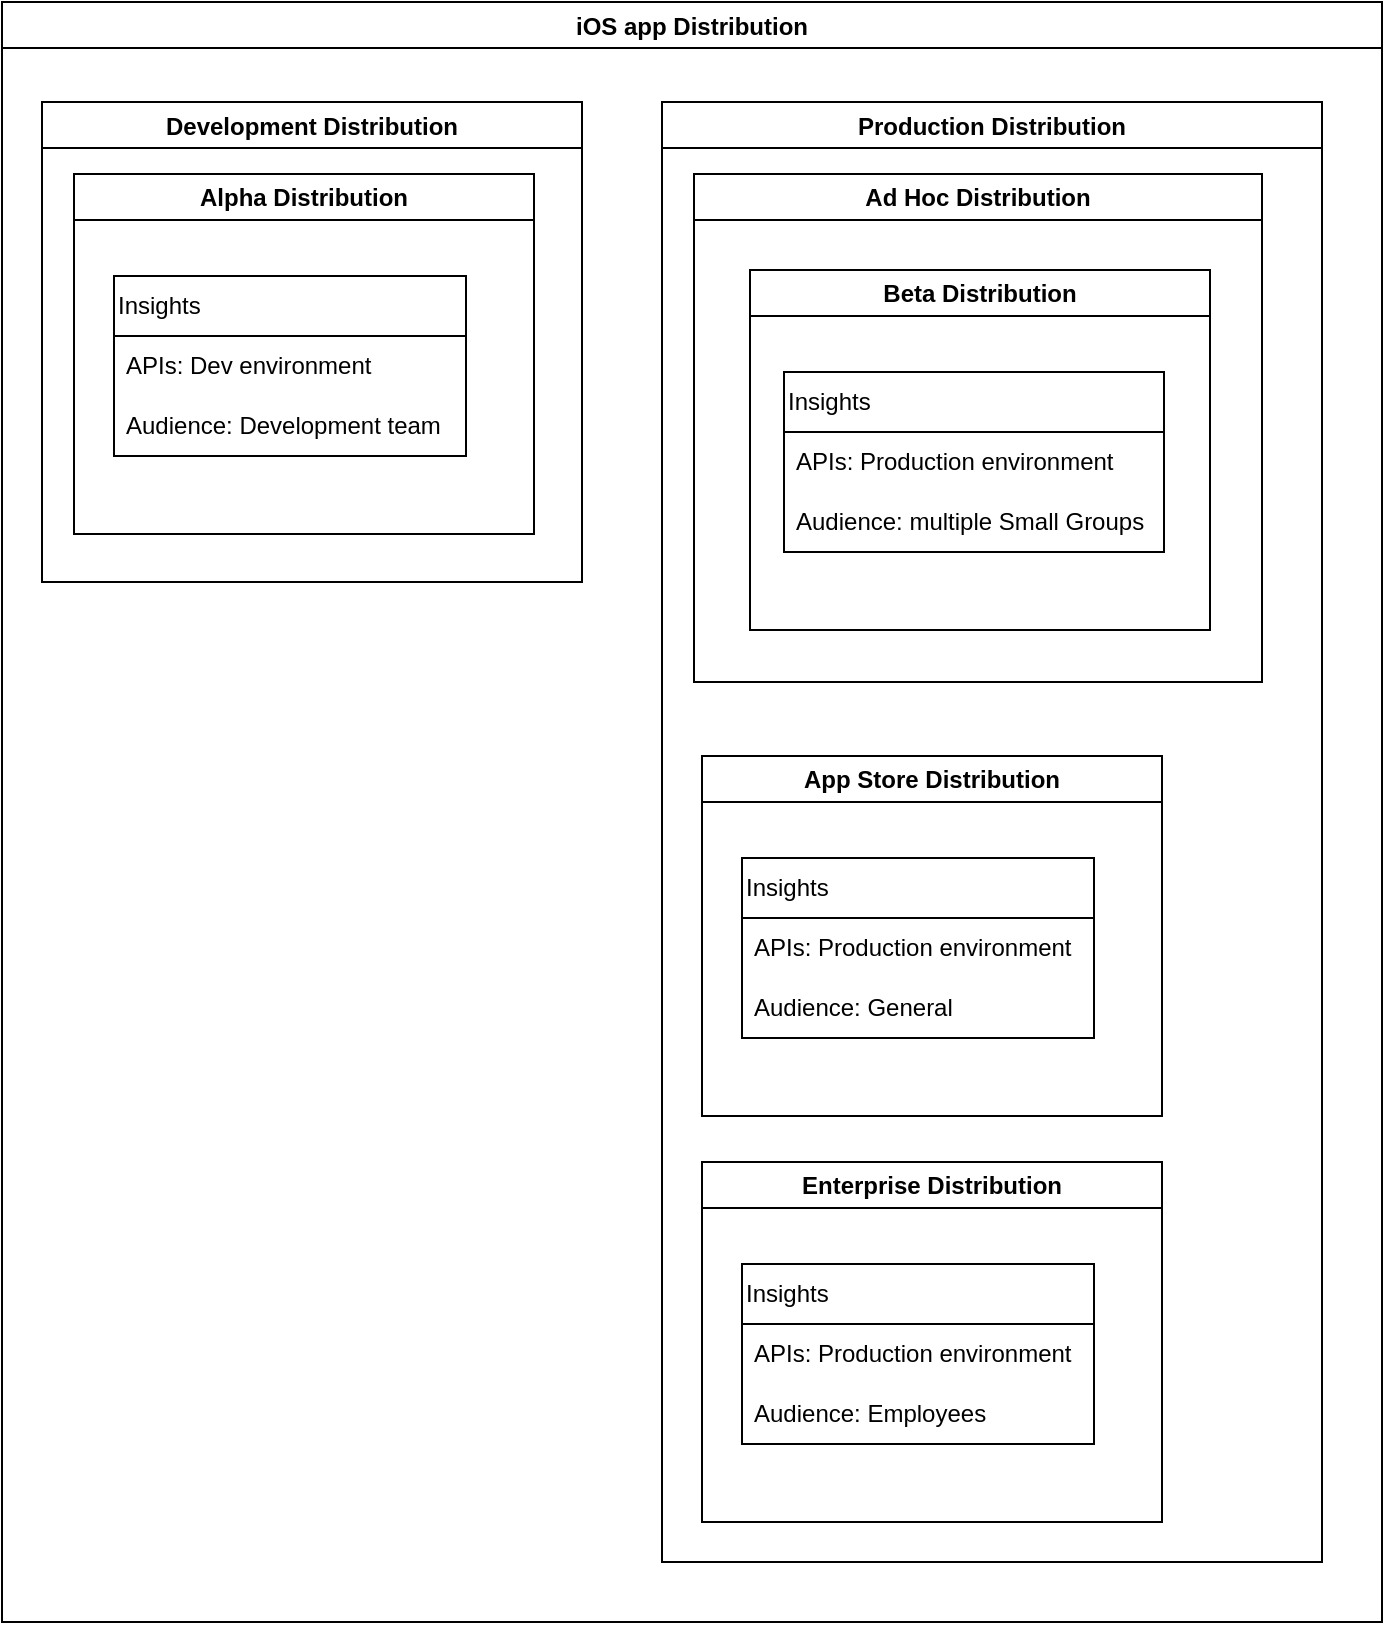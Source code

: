 <mxfile>
    <diagram id="nlIUdYz-UnOJXb4S5x3I" name="Page-1">
        <mxGraphModel dx="965" dy="493" grid="1" gridSize="10" guides="1" tooltips="1" connect="1" arrows="1" fold="1" page="1" pageScale="1" pageWidth="827" pageHeight="1169" math="0" shadow="0">
            <root>
                <mxCell id="0"/>
                <mxCell id="1" parent="0"/>
                <mxCell id="2" value="iOS app Distribution" style="swimlane;swimlaneLine=1;" vertex="1" parent="1">
                    <mxGeometry x="10" y="10" width="690" height="810" as="geometry"/>
                </mxCell>
                <mxCell id="3" value="Production Distribution" style="swimlane;swimlaneLine=1;gradientColor=none;swimlaneFillColor=none;fillColor=none;" vertex="1" parent="2">
                    <mxGeometry x="330" y="50" width="330" height="730" as="geometry"/>
                </mxCell>
                <mxCell id="39" value="Ad Hoc Distribution" style="swimlane;whiteSpace=wrap;html=1;fillColor=none;gradientColor=none;" vertex="1" parent="3">
                    <mxGeometry x="16" y="36" width="284" height="254" as="geometry"/>
                </mxCell>
                <mxCell id="27" value="Beta Distribution" style="swimlane;whiteSpace=wrap;html=1;" vertex="1" parent="39">
                    <mxGeometry x="28" y="48" width="230" height="180" as="geometry"/>
                </mxCell>
                <mxCell id="22" value="Insights" style="swimlane;fontStyle=0;childLayout=stackLayout;horizontal=1;startSize=30;horizontalStack=0;resizeParent=1;resizeParentMax=0;resizeLast=0;collapsible=1;marginBottom=0;whiteSpace=wrap;html=1;align=left;" vertex="1" parent="27">
                    <mxGeometry x="17" y="51" width="190" height="90" as="geometry"/>
                </mxCell>
                <mxCell id="23" value="APIs: Production environment" style="text;strokeColor=none;fillColor=none;align=left;verticalAlign=middle;spacingLeft=4;spacingRight=4;overflow=hidden;points=[[0,0.5],[1,0.5]];portConstraint=eastwest;rotatable=0;whiteSpace=wrap;html=1;" vertex="1" parent="22">
                    <mxGeometry y="30" width="190" height="30" as="geometry"/>
                </mxCell>
                <mxCell id="24" value="Audience: multiple Small Groups" style="text;strokeColor=none;fillColor=none;align=left;verticalAlign=middle;spacingLeft=4;spacingRight=4;overflow=hidden;points=[[0,0.5],[1,0.5]];portConstraint=eastwest;rotatable=0;whiteSpace=wrap;html=1;" vertex="1" parent="22">
                    <mxGeometry y="60" width="190" height="30" as="geometry"/>
                </mxCell>
                <mxCell id="53" value="App Store Distribution" style="swimlane;whiteSpace=wrap;html=1;startSize=23;" vertex="1" parent="3">
                    <mxGeometry x="20" y="327" width="230" height="180" as="geometry"/>
                </mxCell>
                <mxCell id="54" value="Insights" style="swimlane;fontStyle=0;childLayout=stackLayout;horizontal=1;startSize=30;horizontalStack=0;resizeParent=1;resizeParentMax=0;resizeLast=0;collapsible=1;marginBottom=0;whiteSpace=wrap;html=1;align=left;" vertex="1" parent="53">
                    <mxGeometry x="20" y="51" width="176" height="90" as="geometry"/>
                </mxCell>
                <mxCell id="55" value="APIs: Production environment" style="text;strokeColor=none;fillColor=none;align=left;verticalAlign=middle;spacingLeft=4;spacingRight=4;overflow=hidden;points=[[0,0.5],[1,0.5]];portConstraint=eastwest;rotatable=0;whiteSpace=wrap;html=1;" vertex="1" parent="54">
                    <mxGeometry y="30" width="176" height="30" as="geometry"/>
                </mxCell>
                <mxCell id="56" value="Audience: General" style="text;strokeColor=none;fillColor=none;align=left;verticalAlign=middle;spacingLeft=4;spacingRight=4;overflow=hidden;points=[[0,0.5],[1,0.5]];portConstraint=eastwest;rotatable=0;whiteSpace=wrap;html=1;" vertex="1" parent="54">
                    <mxGeometry y="60" width="176" height="30" as="geometry"/>
                </mxCell>
                <mxCell id="57" value="Enterprise Distribution" style="swimlane;whiteSpace=wrap;html=1;startSize=23;" vertex="1" parent="3">
                    <mxGeometry x="20" y="530" width="230" height="180" as="geometry"/>
                </mxCell>
                <mxCell id="58" value="Insights" style="swimlane;fontStyle=0;childLayout=stackLayout;horizontal=1;startSize=30;horizontalStack=0;resizeParent=1;resizeParentMax=0;resizeLast=0;collapsible=1;marginBottom=0;whiteSpace=wrap;html=1;align=left;" vertex="1" parent="57">
                    <mxGeometry x="20" y="51" width="176" height="90" as="geometry"/>
                </mxCell>
                <mxCell id="59" value="APIs: Production environment" style="text;strokeColor=none;fillColor=none;align=left;verticalAlign=middle;spacingLeft=4;spacingRight=4;overflow=hidden;points=[[0,0.5],[1,0.5]];portConstraint=eastwest;rotatable=0;whiteSpace=wrap;html=1;" vertex="1" parent="58">
                    <mxGeometry y="30" width="176" height="30" as="geometry"/>
                </mxCell>
                <mxCell id="60" value="Audience: Employees" style="text;strokeColor=none;fillColor=none;align=left;verticalAlign=middle;spacingLeft=4;spacingRight=4;overflow=hidden;points=[[0,0.5],[1,0.5]];portConstraint=eastwest;rotatable=0;whiteSpace=wrap;html=1;" vertex="1" parent="58">
                    <mxGeometry y="60" width="176" height="30" as="geometry"/>
                </mxCell>
                <mxCell id="34" value="Development Distribution" style="swimlane;swimlaneLine=1;gradientColor=none;swimlaneFillColor=none;fillStyle=dots;fillColor=none;" vertex="1" parent="2">
                    <mxGeometry x="20" y="50" width="270" height="240" as="geometry"/>
                </mxCell>
                <mxCell id="35" value="Alpha Distribution" style="swimlane;whiteSpace=wrap;html=1;" vertex="1" parent="34">
                    <mxGeometry x="16" y="36" width="230" height="180" as="geometry"/>
                </mxCell>
                <mxCell id="36" value="Insights" style="swimlane;fontStyle=0;childLayout=stackLayout;horizontal=1;startSize=30;horizontalStack=0;resizeParent=1;resizeParentMax=0;resizeLast=0;collapsible=1;marginBottom=0;whiteSpace=wrap;html=1;align=left;" vertex="1" parent="35">
                    <mxGeometry x="20" y="51" width="176" height="90" as="geometry"/>
                </mxCell>
                <mxCell id="37" value="APIs: Dev environment" style="text;strokeColor=none;fillColor=none;align=left;verticalAlign=middle;spacingLeft=4;spacingRight=4;overflow=hidden;points=[[0,0.5],[1,0.5]];portConstraint=eastwest;rotatable=0;whiteSpace=wrap;html=1;" vertex="1" parent="36">
                    <mxGeometry y="30" width="176" height="30" as="geometry"/>
                </mxCell>
                <mxCell id="38" value="Audience: Development team" style="text;strokeColor=none;fillColor=none;align=left;verticalAlign=middle;spacingLeft=4;spacingRight=4;overflow=hidden;points=[[0,0.5],[1,0.5]];portConstraint=eastwest;rotatable=0;whiteSpace=wrap;html=1;" vertex="1" parent="36">
                    <mxGeometry y="60" width="176" height="30" as="geometry"/>
                </mxCell>
            </root>
        </mxGraphModel>
    </diagram>
</mxfile>